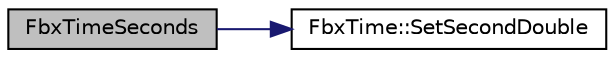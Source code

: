 digraph "FbxTimeSeconds"
{
  edge [fontname="Helvetica",fontsize="10",labelfontname="Helvetica",labelfontsize="10"];
  node [fontname="Helvetica",fontsize="10",shape=record];
  rankdir="LR";
  Node38 [label="FbxTimeSeconds",height=0.2,width=0.4,color="black", fillcolor="grey75", style="filled", fontcolor="black"];
  Node38 -> Node39 [color="midnightblue",fontsize="10",style="solid",fontname="Helvetica"];
  Node39 [label="FbxTime::SetSecondDouble",height=0.2,width=0.4,color="black", fillcolor="white", style="filled",URL="$class_fbx_time.html#aa67980a4f73f7914d0c457384754da0c"];
}
